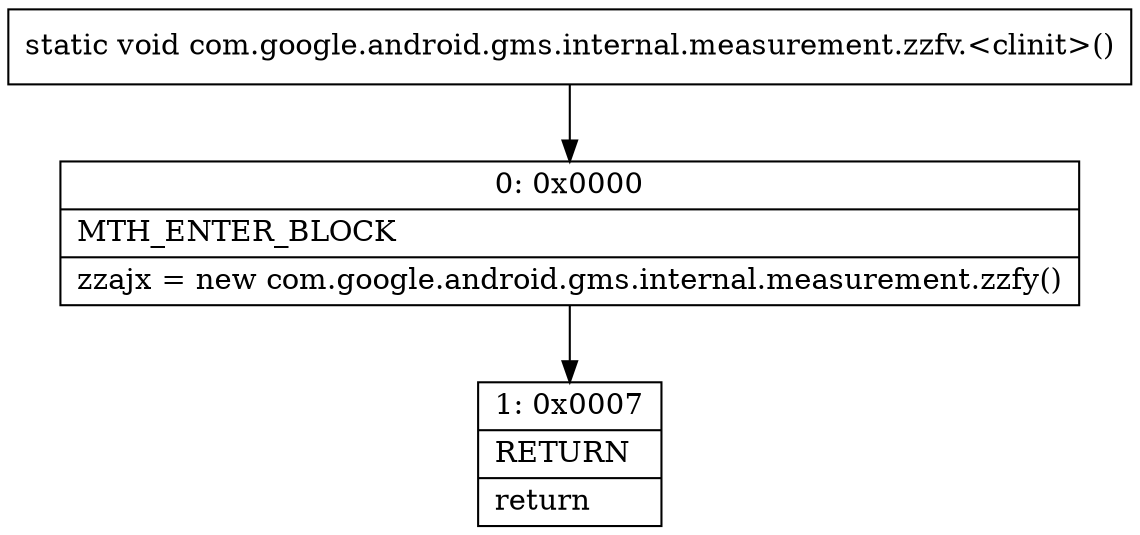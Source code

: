 digraph "CFG forcom.google.android.gms.internal.measurement.zzfv.\<clinit\>()V" {
Node_0 [shape=record,label="{0\:\ 0x0000|MTH_ENTER_BLOCK\l|zzajx = new com.google.android.gms.internal.measurement.zzfy()\l}"];
Node_1 [shape=record,label="{1\:\ 0x0007|RETURN\l|return\l}"];
MethodNode[shape=record,label="{static void com.google.android.gms.internal.measurement.zzfv.\<clinit\>() }"];
MethodNode -> Node_0;
Node_0 -> Node_1;
}

